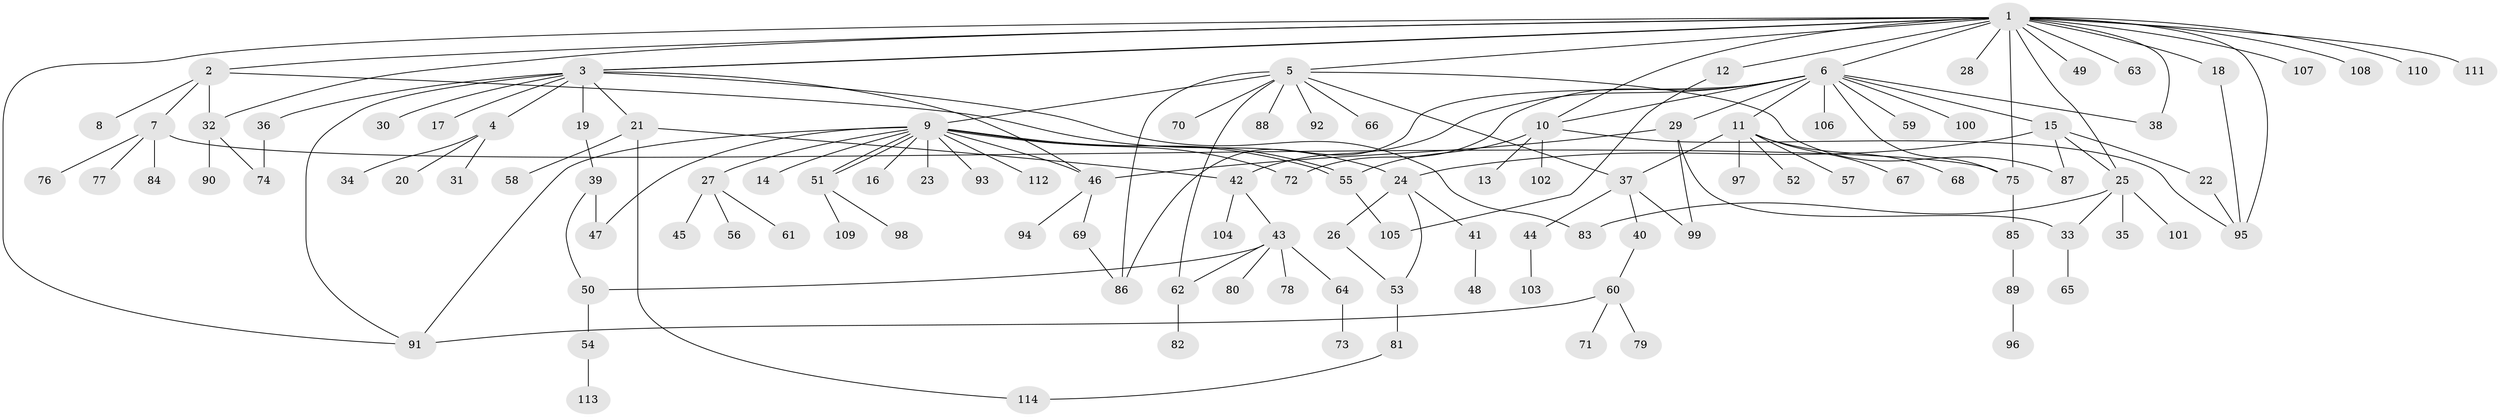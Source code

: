 // coarse degree distribution, {19: 0.0125, 4: 0.125, 9: 0.025, 3: 0.125, 12: 0.025, 6: 0.0125, 1: 0.475, 5: 0.0375, 2: 0.1625}
// Generated by graph-tools (version 1.1) at 2025/50/03/04/25 22:50:11]
// undirected, 114 vertices, 148 edges
graph export_dot {
  node [color=gray90,style=filled];
  1;
  2;
  3;
  4;
  5;
  6;
  7;
  8;
  9;
  10;
  11;
  12;
  13;
  14;
  15;
  16;
  17;
  18;
  19;
  20;
  21;
  22;
  23;
  24;
  25;
  26;
  27;
  28;
  29;
  30;
  31;
  32;
  33;
  34;
  35;
  36;
  37;
  38;
  39;
  40;
  41;
  42;
  43;
  44;
  45;
  46;
  47;
  48;
  49;
  50;
  51;
  52;
  53;
  54;
  55;
  56;
  57;
  58;
  59;
  60;
  61;
  62;
  63;
  64;
  65;
  66;
  67;
  68;
  69;
  70;
  71;
  72;
  73;
  74;
  75;
  76;
  77;
  78;
  79;
  80;
  81;
  82;
  83;
  84;
  85;
  86;
  87;
  88;
  89;
  90;
  91;
  92;
  93;
  94;
  95;
  96;
  97;
  98;
  99;
  100;
  101;
  102;
  103;
  104;
  105;
  106;
  107;
  108;
  109;
  110;
  111;
  112;
  113;
  114;
  1 -- 2;
  1 -- 3;
  1 -- 3;
  1 -- 5;
  1 -- 6;
  1 -- 10;
  1 -- 12;
  1 -- 18;
  1 -- 25;
  1 -- 28;
  1 -- 32;
  1 -- 38;
  1 -- 49;
  1 -- 63;
  1 -- 75;
  1 -- 91;
  1 -- 95;
  1 -- 107;
  1 -- 108;
  1 -- 110;
  1 -- 111;
  2 -- 7;
  2 -- 8;
  2 -- 24;
  2 -- 32;
  3 -- 4;
  3 -- 17;
  3 -- 19;
  3 -- 21;
  3 -- 30;
  3 -- 36;
  3 -- 46;
  3 -- 83;
  3 -- 91;
  4 -- 20;
  4 -- 31;
  4 -- 34;
  5 -- 9;
  5 -- 37;
  5 -- 62;
  5 -- 66;
  5 -- 70;
  5 -- 86;
  5 -- 87;
  5 -- 88;
  5 -- 92;
  6 -- 10;
  6 -- 11;
  6 -- 15;
  6 -- 29;
  6 -- 38;
  6 -- 42;
  6 -- 59;
  6 -- 72;
  6 -- 75;
  6 -- 86;
  6 -- 100;
  6 -- 106;
  7 -- 75;
  7 -- 76;
  7 -- 77;
  7 -- 84;
  9 -- 14;
  9 -- 16;
  9 -- 23;
  9 -- 27;
  9 -- 46;
  9 -- 47;
  9 -- 51;
  9 -- 51;
  9 -- 55;
  9 -- 55;
  9 -- 72;
  9 -- 91;
  9 -- 93;
  9 -- 112;
  10 -- 13;
  10 -- 55;
  10 -- 95;
  10 -- 102;
  11 -- 37;
  11 -- 52;
  11 -- 57;
  11 -- 67;
  11 -- 68;
  11 -- 97;
  12 -- 105;
  15 -- 22;
  15 -- 24;
  15 -- 25;
  15 -- 87;
  18 -- 95;
  19 -- 39;
  21 -- 42;
  21 -- 58;
  21 -- 114;
  22 -- 95;
  24 -- 26;
  24 -- 41;
  24 -- 53;
  25 -- 33;
  25 -- 35;
  25 -- 83;
  25 -- 101;
  26 -- 53;
  27 -- 45;
  27 -- 56;
  27 -- 61;
  29 -- 33;
  29 -- 46;
  29 -- 99;
  32 -- 74;
  32 -- 90;
  33 -- 65;
  36 -- 74;
  37 -- 40;
  37 -- 44;
  37 -- 99;
  39 -- 47;
  39 -- 50;
  40 -- 60;
  41 -- 48;
  42 -- 43;
  42 -- 104;
  43 -- 50;
  43 -- 62;
  43 -- 64;
  43 -- 78;
  43 -- 80;
  44 -- 103;
  46 -- 69;
  46 -- 94;
  50 -- 54;
  51 -- 98;
  51 -- 109;
  53 -- 81;
  54 -- 113;
  55 -- 105;
  60 -- 71;
  60 -- 79;
  60 -- 91;
  62 -- 82;
  64 -- 73;
  69 -- 86;
  75 -- 85;
  81 -- 114;
  85 -- 89;
  89 -- 96;
}
